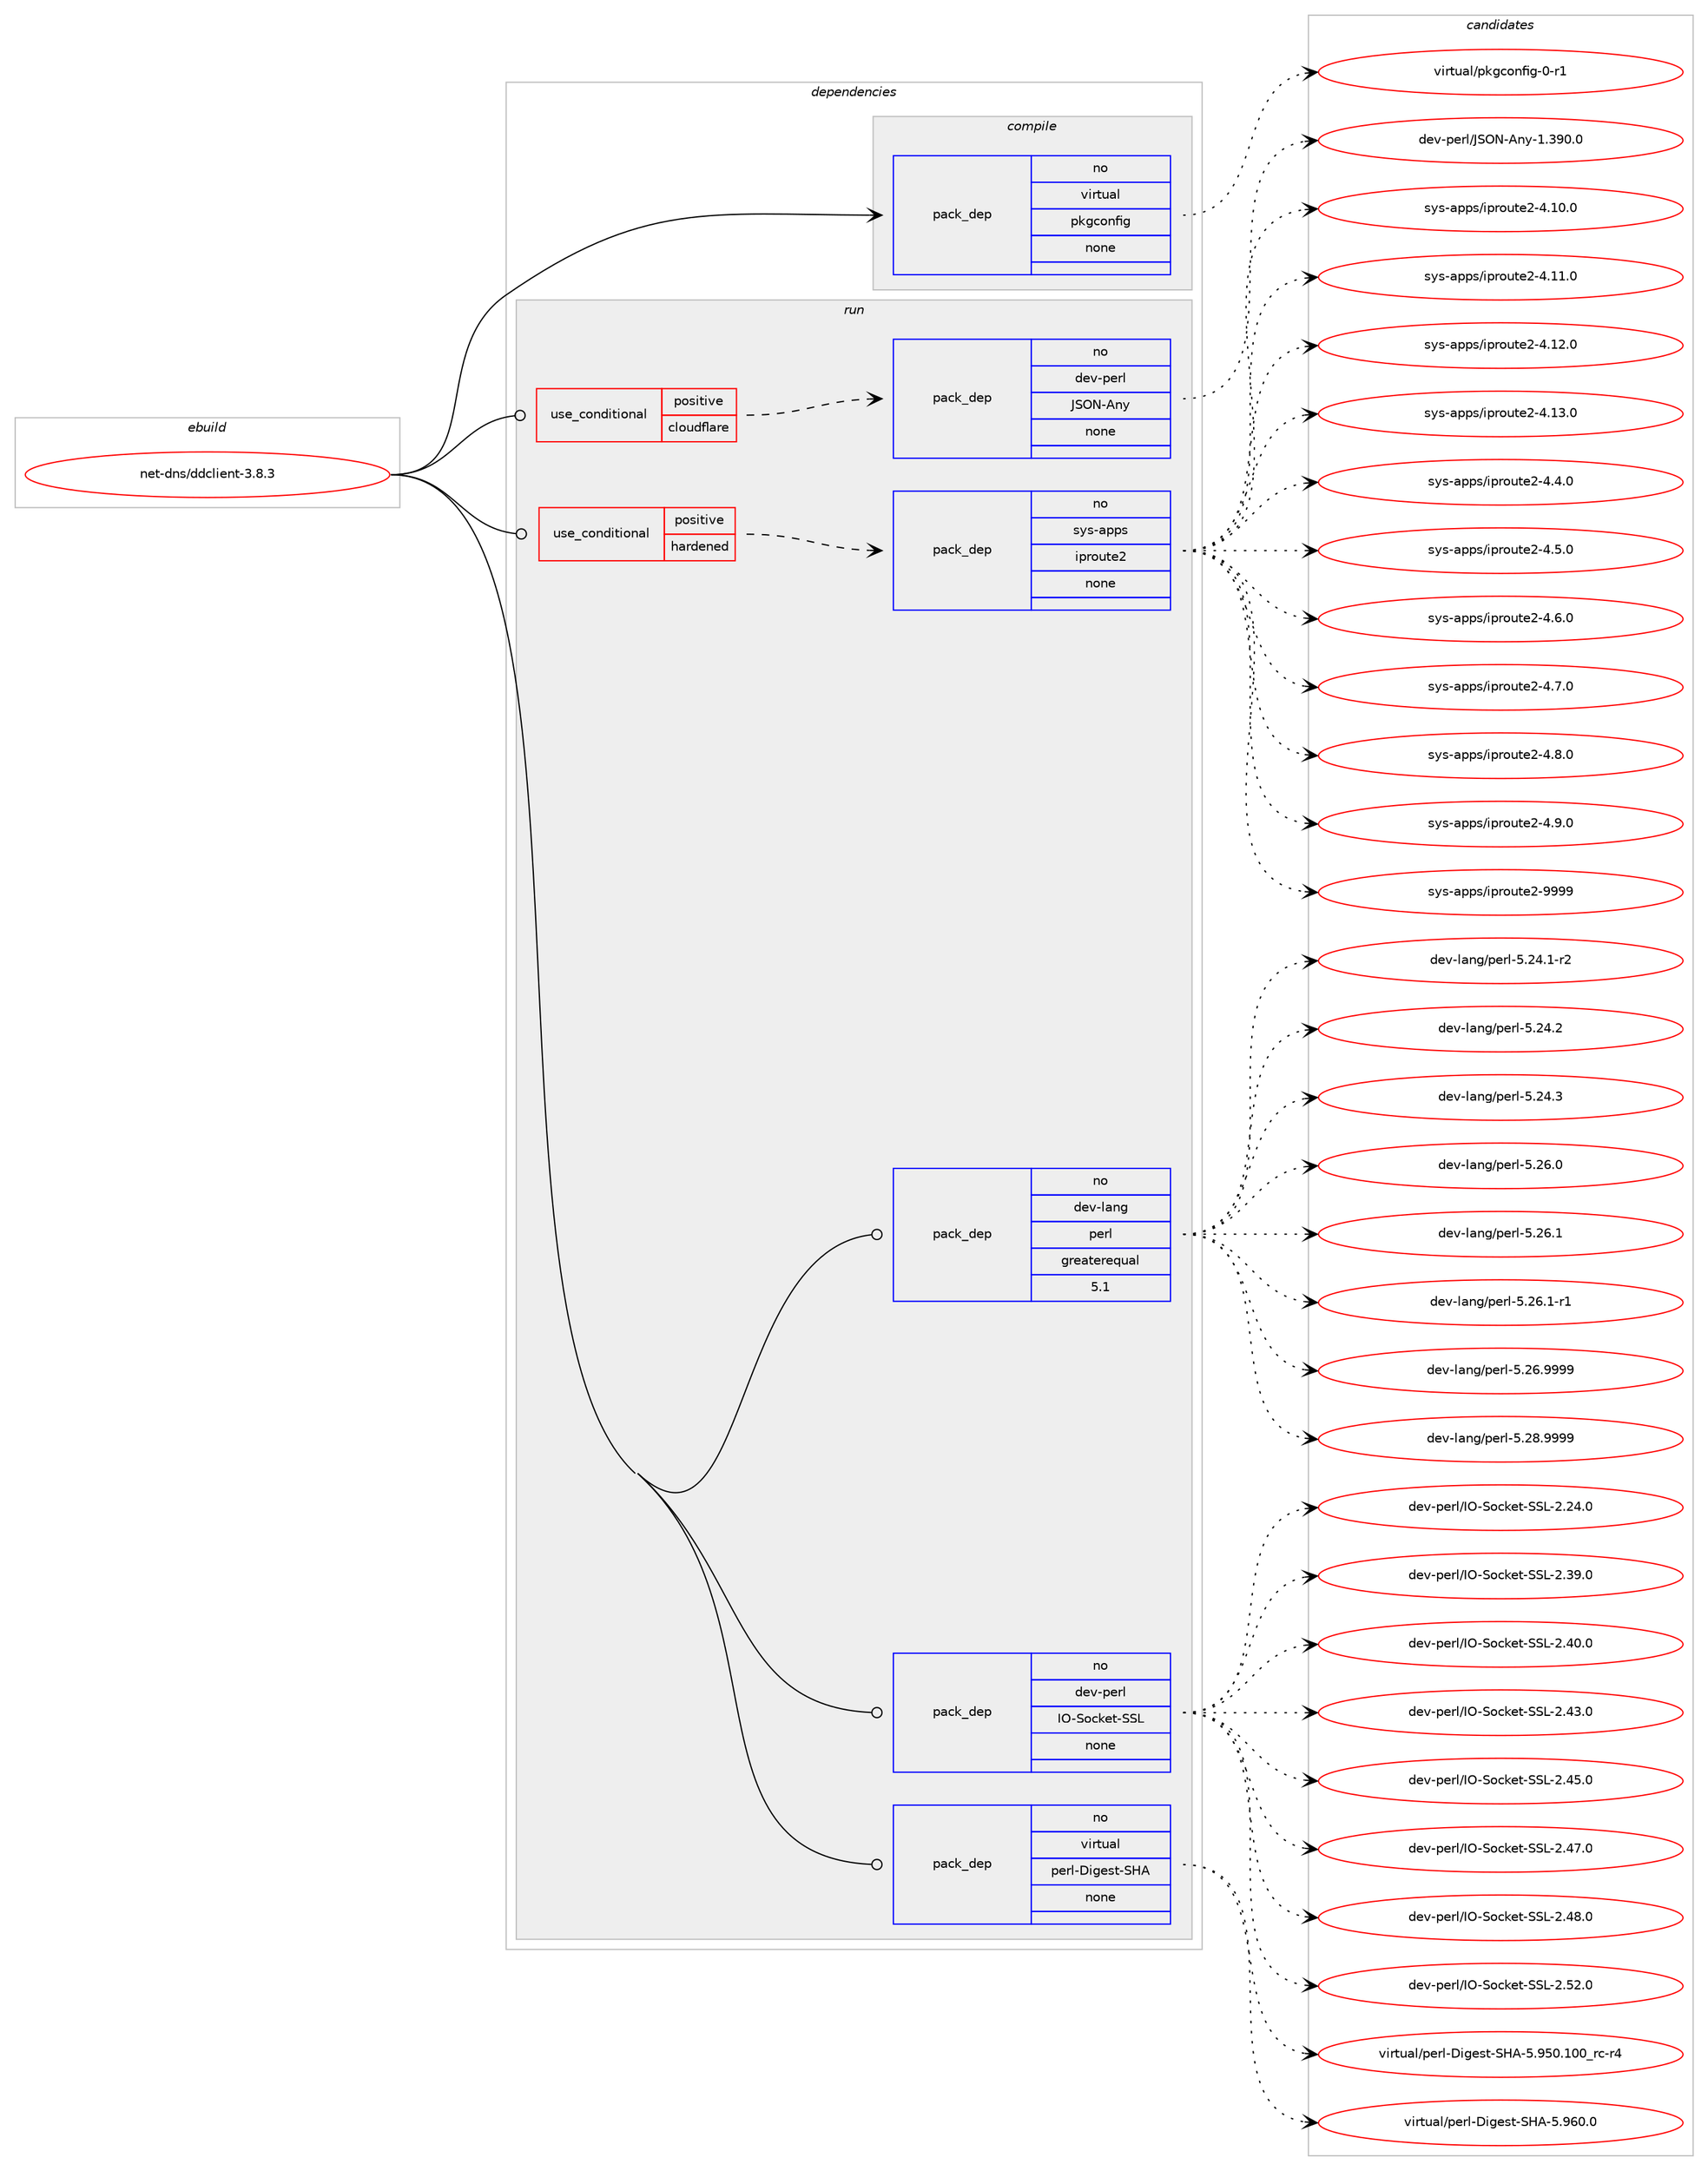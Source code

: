 digraph prolog {

# *************
# Graph options
# *************

newrank=true;
concentrate=true;
compound=true;
graph [rankdir=LR,fontname=Helvetica,fontsize=10,ranksep=1.5];#, ranksep=2.5, nodesep=0.2];
edge  [arrowhead=vee];
node  [fontname=Helvetica,fontsize=10];

# **********
# The ebuild
# **********

subgraph cluster_leftcol {
color=gray;
rank=same;
label=<<i>ebuild</i>>;
id [label="net-dns/ddclient-3.8.3", color=red, width=4, href="../net-dns/ddclient-3.8.3.svg"];
}

# ****************
# The dependencies
# ****************

subgraph cluster_midcol {
color=gray;
label=<<i>dependencies</i>>;
subgraph cluster_compile {
fillcolor="#eeeeee";
style=filled;
label=<<i>compile</i>>;
subgraph pack300045 {
dependency407577 [label=<<TABLE BORDER="0" CELLBORDER="1" CELLSPACING="0" CELLPADDING="4" WIDTH="220"><TR><TD ROWSPAN="6" CELLPADDING="30">pack_dep</TD></TR><TR><TD WIDTH="110">no</TD></TR><TR><TD>virtual</TD></TR><TR><TD>pkgconfig</TD></TR><TR><TD>none</TD></TR><TR><TD></TD></TR></TABLE>>, shape=none, color=blue];
}
id:e -> dependency407577:w [weight=20,style="solid",arrowhead="vee"];
}
subgraph cluster_compileandrun {
fillcolor="#eeeeee";
style=filled;
label=<<i>compile and run</i>>;
}
subgraph cluster_run {
fillcolor="#eeeeee";
style=filled;
label=<<i>run</i>>;
subgraph cond100812 {
dependency407578 [label=<<TABLE BORDER="0" CELLBORDER="1" CELLSPACING="0" CELLPADDING="4"><TR><TD ROWSPAN="3" CELLPADDING="10">use_conditional</TD></TR><TR><TD>positive</TD></TR><TR><TD>cloudflare</TD></TR></TABLE>>, shape=none, color=red];
subgraph pack300046 {
dependency407579 [label=<<TABLE BORDER="0" CELLBORDER="1" CELLSPACING="0" CELLPADDING="4" WIDTH="220"><TR><TD ROWSPAN="6" CELLPADDING="30">pack_dep</TD></TR><TR><TD WIDTH="110">no</TD></TR><TR><TD>dev-perl</TD></TR><TR><TD>JSON-Any</TD></TR><TR><TD>none</TD></TR><TR><TD></TD></TR></TABLE>>, shape=none, color=blue];
}
dependency407578:e -> dependency407579:w [weight=20,style="dashed",arrowhead="vee"];
}
id:e -> dependency407578:w [weight=20,style="solid",arrowhead="odot"];
subgraph cond100813 {
dependency407580 [label=<<TABLE BORDER="0" CELLBORDER="1" CELLSPACING="0" CELLPADDING="4"><TR><TD ROWSPAN="3" CELLPADDING="10">use_conditional</TD></TR><TR><TD>positive</TD></TR><TR><TD>hardened</TD></TR></TABLE>>, shape=none, color=red];
subgraph pack300047 {
dependency407581 [label=<<TABLE BORDER="0" CELLBORDER="1" CELLSPACING="0" CELLPADDING="4" WIDTH="220"><TR><TD ROWSPAN="6" CELLPADDING="30">pack_dep</TD></TR><TR><TD WIDTH="110">no</TD></TR><TR><TD>sys-apps</TD></TR><TR><TD>iproute2</TD></TR><TR><TD>none</TD></TR><TR><TD></TD></TR></TABLE>>, shape=none, color=blue];
}
dependency407580:e -> dependency407581:w [weight=20,style="dashed",arrowhead="vee"];
}
id:e -> dependency407580:w [weight=20,style="solid",arrowhead="odot"];
subgraph pack300048 {
dependency407582 [label=<<TABLE BORDER="0" CELLBORDER="1" CELLSPACING="0" CELLPADDING="4" WIDTH="220"><TR><TD ROWSPAN="6" CELLPADDING="30">pack_dep</TD></TR><TR><TD WIDTH="110">no</TD></TR><TR><TD>dev-lang</TD></TR><TR><TD>perl</TD></TR><TR><TD>greaterequal</TD></TR><TR><TD>5.1</TD></TR></TABLE>>, shape=none, color=blue];
}
id:e -> dependency407582:w [weight=20,style="solid",arrowhead="odot"];
subgraph pack300049 {
dependency407583 [label=<<TABLE BORDER="0" CELLBORDER="1" CELLSPACING="0" CELLPADDING="4" WIDTH="220"><TR><TD ROWSPAN="6" CELLPADDING="30">pack_dep</TD></TR><TR><TD WIDTH="110">no</TD></TR><TR><TD>dev-perl</TD></TR><TR><TD>IO-Socket-SSL</TD></TR><TR><TD>none</TD></TR><TR><TD></TD></TR></TABLE>>, shape=none, color=blue];
}
id:e -> dependency407583:w [weight=20,style="solid",arrowhead="odot"];
subgraph pack300050 {
dependency407584 [label=<<TABLE BORDER="0" CELLBORDER="1" CELLSPACING="0" CELLPADDING="4" WIDTH="220"><TR><TD ROWSPAN="6" CELLPADDING="30">pack_dep</TD></TR><TR><TD WIDTH="110">no</TD></TR><TR><TD>virtual</TD></TR><TR><TD>perl-Digest-SHA</TD></TR><TR><TD>none</TD></TR><TR><TD></TD></TR></TABLE>>, shape=none, color=blue];
}
id:e -> dependency407584:w [weight=20,style="solid",arrowhead="odot"];
}
}

# **************
# The candidates
# **************

subgraph cluster_choices {
rank=same;
color=gray;
label=<<i>candidates</i>>;

subgraph choice300045 {
color=black;
nodesep=1;
choice11810511411611797108471121071039911111010210510345484511449 [label="virtual/pkgconfig-0-r1", color=red, width=4,href="../virtual/pkgconfig-0-r1.svg"];
dependency407577:e -> choice11810511411611797108471121071039911111010210510345484511449:w [style=dotted,weight="100"];
}
subgraph choice300046 {
color=black;
nodesep=1;
choice10010111845112101114108477483797845651101214549465157484648 [label="dev-perl/JSON-Any-1.390.0", color=red, width=4,href="../dev-perl/JSON-Any-1.390.0.svg"];
dependency407579:e -> choice10010111845112101114108477483797845651101214549465157484648:w [style=dotted,weight="100"];
}
subgraph choice300047 {
color=black;
nodesep=1;
choice1151211154597112112115471051121141111171161015045524649484648 [label="sys-apps/iproute2-4.10.0", color=red, width=4,href="../sys-apps/iproute2-4.10.0.svg"];
choice1151211154597112112115471051121141111171161015045524649494648 [label="sys-apps/iproute2-4.11.0", color=red, width=4,href="../sys-apps/iproute2-4.11.0.svg"];
choice1151211154597112112115471051121141111171161015045524649504648 [label="sys-apps/iproute2-4.12.0", color=red, width=4,href="../sys-apps/iproute2-4.12.0.svg"];
choice1151211154597112112115471051121141111171161015045524649514648 [label="sys-apps/iproute2-4.13.0", color=red, width=4,href="../sys-apps/iproute2-4.13.0.svg"];
choice11512111545971121121154710511211411111711610150455246524648 [label="sys-apps/iproute2-4.4.0", color=red, width=4,href="../sys-apps/iproute2-4.4.0.svg"];
choice11512111545971121121154710511211411111711610150455246534648 [label="sys-apps/iproute2-4.5.0", color=red, width=4,href="../sys-apps/iproute2-4.5.0.svg"];
choice11512111545971121121154710511211411111711610150455246544648 [label="sys-apps/iproute2-4.6.0", color=red, width=4,href="../sys-apps/iproute2-4.6.0.svg"];
choice11512111545971121121154710511211411111711610150455246554648 [label="sys-apps/iproute2-4.7.0", color=red, width=4,href="../sys-apps/iproute2-4.7.0.svg"];
choice11512111545971121121154710511211411111711610150455246564648 [label="sys-apps/iproute2-4.8.0", color=red, width=4,href="../sys-apps/iproute2-4.8.0.svg"];
choice11512111545971121121154710511211411111711610150455246574648 [label="sys-apps/iproute2-4.9.0", color=red, width=4,href="../sys-apps/iproute2-4.9.0.svg"];
choice115121115459711211211547105112114111117116101504557575757 [label="sys-apps/iproute2-9999", color=red, width=4,href="../sys-apps/iproute2-9999.svg"];
dependency407581:e -> choice1151211154597112112115471051121141111171161015045524649484648:w [style=dotted,weight="100"];
dependency407581:e -> choice1151211154597112112115471051121141111171161015045524649494648:w [style=dotted,weight="100"];
dependency407581:e -> choice1151211154597112112115471051121141111171161015045524649504648:w [style=dotted,weight="100"];
dependency407581:e -> choice1151211154597112112115471051121141111171161015045524649514648:w [style=dotted,weight="100"];
dependency407581:e -> choice11512111545971121121154710511211411111711610150455246524648:w [style=dotted,weight="100"];
dependency407581:e -> choice11512111545971121121154710511211411111711610150455246534648:w [style=dotted,weight="100"];
dependency407581:e -> choice11512111545971121121154710511211411111711610150455246544648:w [style=dotted,weight="100"];
dependency407581:e -> choice11512111545971121121154710511211411111711610150455246554648:w [style=dotted,weight="100"];
dependency407581:e -> choice11512111545971121121154710511211411111711610150455246564648:w [style=dotted,weight="100"];
dependency407581:e -> choice11512111545971121121154710511211411111711610150455246574648:w [style=dotted,weight="100"];
dependency407581:e -> choice115121115459711211211547105112114111117116101504557575757:w [style=dotted,weight="100"];
}
subgraph choice300048 {
color=black;
nodesep=1;
choice100101118451089711010347112101114108455346505246494511450 [label="dev-lang/perl-5.24.1-r2", color=red, width=4,href="../dev-lang/perl-5.24.1-r2.svg"];
choice10010111845108971101034711210111410845534650524650 [label="dev-lang/perl-5.24.2", color=red, width=4,href="../dev-lang/perl-5.24.2.svg"];
choice10010111845108971101034711210111410845534650524651 [label="dev-lang/perl-5.24.3", color=red, width=4,href="../dev-lang/perl-5.24.3.svg"];
choice10010111845108971101034711210111410845534650544648 [label="dev-lang/perl-5.26.0", color=red, width=4,href="../dev-lang/perl-5.26.0.svg"];
choice10010111845108971101034711210111410845534650544649 [label="dev-lang/perl-5.26.1", color=red, width=4,href="../dev-lang/perl-5.26.1.svg"];
choice100101118451089711010347112101114108455346505446494511449 [label="dev-lang/perl-5.26.1-r1", color=red, width=4,href="../dev-lang/perl-5.26.1-r1.svg"];
choice10010111845108971101034711210111410845534650544657575757 [label="dev-lang/perl-5.26.9999", color=red, width=4,href="../dev-lang/perl-5.26.9999.svg"];
choice10010111845108971101034711210111410845534650564657575757 [label="dev-lang/perl-5.28.9999", color=red, width=4,href="../dev-lang/perl-5.28.9999.svg"];
dependency407582:e -> choice100101118451089711010347112101114108455346505246494511450:w [style=dotted,weight="100"];
dependency407582:e -> choice10010111845108971101034711210111410845534650524650:w [style=dotted,weight="100"];
dependency407582:e -> choice10010111845108971101034711210111410845534650524651:w [style=dotted,weight="100"];
dependency407582:e -> choice10010111845108971101034711210111410845534650544648:w [style=dotted,weight="100"];
dependency407582:e -> choice10010111845108971101034711210111410845534650544649:w [style=dotted,weight="100"];
dependency407582:e -> choice100101118451089711010347112101114108455346505446494511449:w [style=dotted,weight="100"];
dependency407582:e -> choice10010111845108971101034711210111410845534650544657575757:w [style=dotted,weight="100"];
dependency407582:e -> choice10010111845108971101034711210111410845534650564657575757:w [style=dotted,weight="100"];
}
subgraph choice300049 {
color=black;
nodesep=1;
choice100101118451121011141084773794583111991071011164583837645504650524648 [label="dev-perl/IO-Socket-SSL-2.24.0", color=red, width=4,href="../dev-perl/IO-Socket-SSL-2.24.0.svg"];
choice100101118451121011141084773794583111991071011164583837645504651574648 [label="dev-perl/IO-Socket-SSL-2.39.0", color=red, width=4,href="../dev-perl/IO-Socket-SSL-2.39.0.svg"];
choice100101118451121011141084773794583111991071011164583837645504652484648 [label="dev-perl/IO-Socket-SSL-2.40.0", color=red, width=4,href="../dev-perl/IO-Socket-SSL-2.40.0.svg"];
choice100101118451121011141084773794583111991071011164583837645504652514648 [label="dev-perl/IO-Socket-SSL-2.43.0", color=red, width=4,href="../dev-perl/IO-Socket-SSL-2.43.0.svg"];
choice100101118451121011141084773794583111991071011164583837645504652534648 [label="dev-perl/IO-Socket-SSL-2.45.0", color=red, width=4,href="../dev-perl/IO-Socket-SSL-2.45.0.svg"];
choice100101118451121011141084773794583111991071011164583837645504652554648 [label="dev-perl/IO-Socket-SSL-2.47.0", color=red, width=4,href="../dev-perl/IO-Socket-SSL-2.47.0.svg"];
choice100101118451121011141084773794583111991071011164583837645504652564648 [label="dev-perl/IO-Socket-SSL-2.48.0", color=red, width=4,href="../dev-perl/IO-Socket-SSL-2.48.0.svg"];
choice100101118451121011141084773794583111991071011164583837645504653504648 [label="dev-perl/IO-Socket-SSL-2.52.0", color=red, width=4,href="../dev-perl/IO-Socket-SSL-2.52.0.svg"];
dependency407583:e -> choice100101118451121011141084773794583111991071011164583837645504650524648:w [style=dotted,weight="100"];
dependency407583:e -> choice100101118451121011141084773794583111991071011164583837645504651574648:w [style=dotted,weight="100"];
dependency407583:e -> choice100101118451121011141084773794583111991071011164583837645504652484648:w [style=dotted,weight="100"];
dependency407583:e -> choice100101118451121011141084773794583111991071011164583837645504652514648:w [style=dotted,weight="100"];
dependency407583:e -> choice100101118451121011141084773794583111991071011164583837645504652534648:w [style=dotted,weight="100"];
dependency407583:e -> choice100101118451121011141084773794583111991071011164583837645504652554648:w [style=dotted,weight="100"];
dependency407583:e -> choice100101118451121011141084773794583111991071011164583837645504652564648:w [style=dotted,weight="100"];
dependency407583:e -> choice100101118451121011141084773794583111991071011164583837645504653504648:w [style=dotted,weight="100"];
}
subgraph choice300050 {
color=black;
nodesep=1;
choice11810511411611797108471121011141084568105103101115116458372654553465753484649484895114994511452 [label="virtual/perl-Digest-SHA-5.950.100_rc-r4", color=red, width=4,href="../virtual/perl-Digest-SHA-5.950.100_rc-r4.svg"];
choice11810511411611797108471121011141084568105103101115116458372654553465754484648 [label="virtual/perl-Digest-SHA-5.960.0", color=red, width=4,href="../virtual/perl-Digest-SHA-5.960.0.svg"];
dependency407584:e -> choice11810511411611797108471121011141084568105103101115116458372654553465753484649484895114994511452:w [style=dotted,weight="100"];
dependency407584:e -> choice11810511411611797108471121011141084568105103101115116458372654553465754484648:w [style=dotted,weight="100"];
}
}

}
